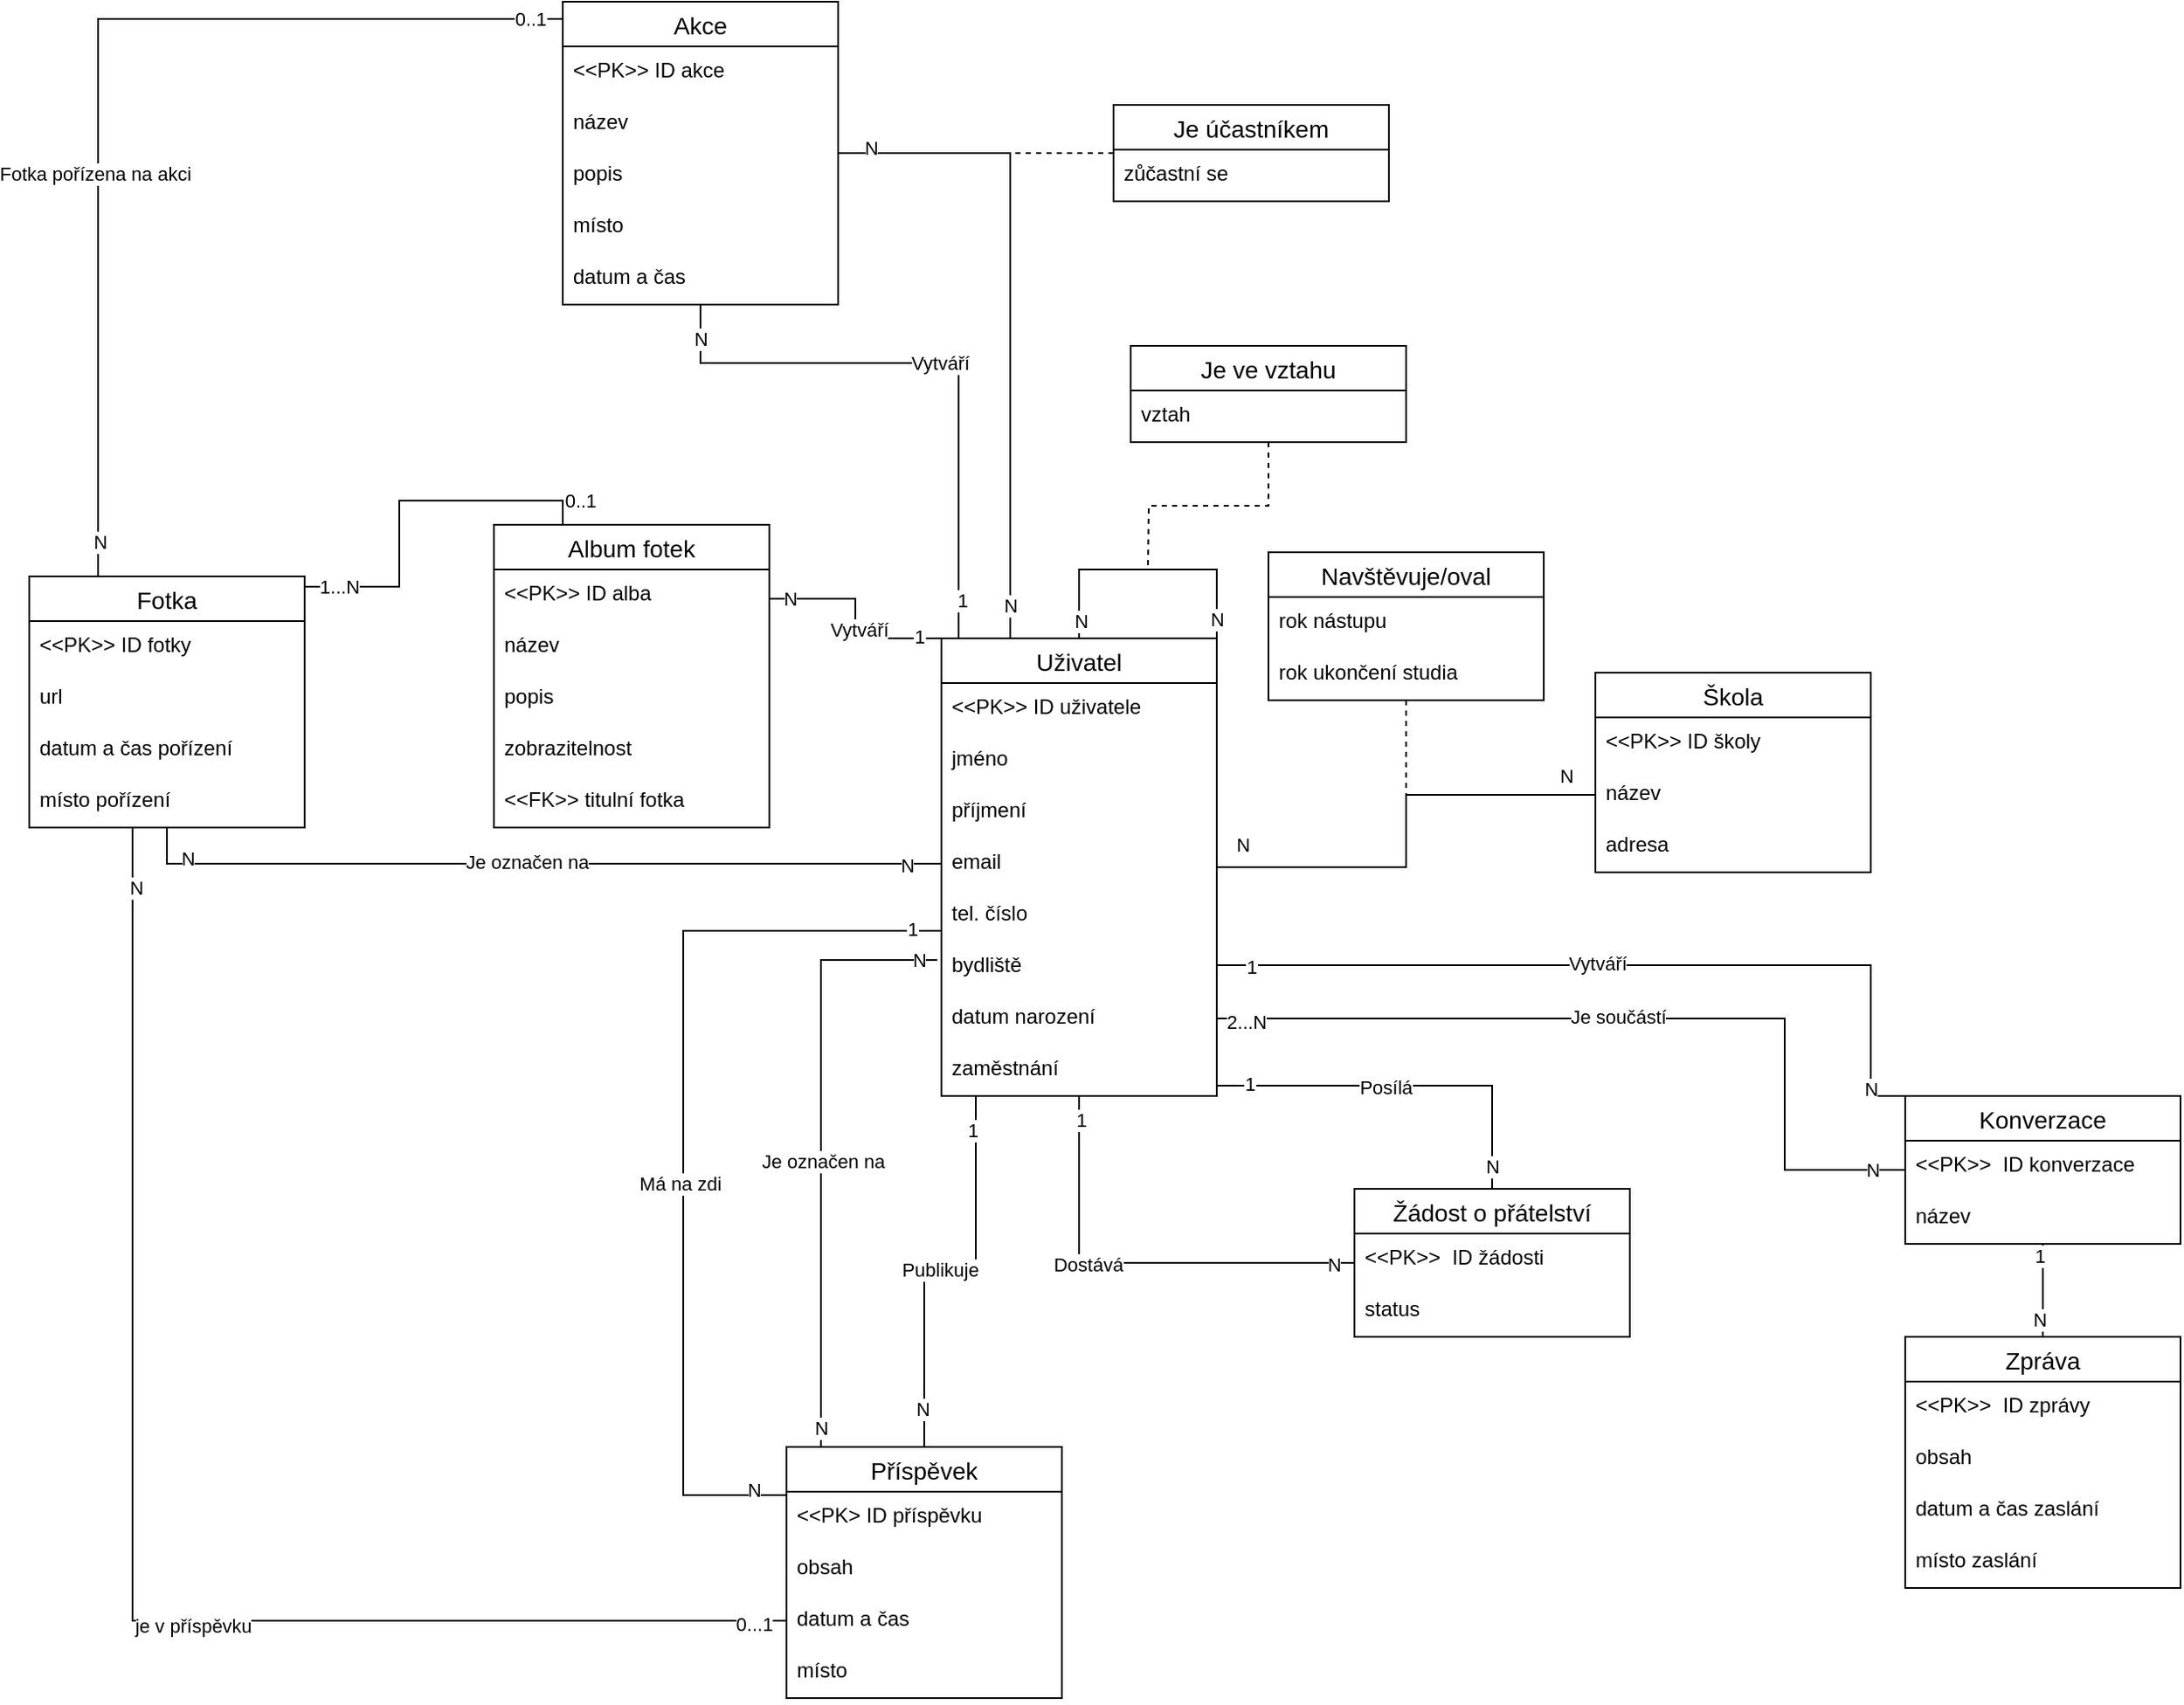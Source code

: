 <mxfile version="20.3.0" type="device"><diagram id="R2lEEEUBdFMjLlhIrx00" name="Page-1"><mxGraphModel dx="2069" dy="2099" grid="1" gridSize="10" guides="1" tooltips="1" connect="1" arrows="1" fold="1" page="1" pageScale="1" pageWidth="850" pageHeight="1100" math="0" shadow="0" extFonts="Permanent Marker^https://fonts.googleapis.com/css?family=Permanent+Marker"><root><mxCell id="0"/><mxCell id="1" parent="0"/><mxCell id="dJl0DLX7Oxz7wwz6UtBd-28" style="edgeStyle=orthogonalEdgeStyle;rounded=0;orthogonalLoop=1;jettySize=auto;html=1;endArrow=none;endFill=0;" parent="1" source="dJl0DLX7Oxz7wwz6UtBd-1" edge="1"><mxGeometry relative="1" as="geometry"><mxPoint x="200" y="160" as="targetPoint"/><Array as="points"><mxPoint x="120" y="120"/><mxPoint x="200" y="120"/></Array></mxGeometry></mxCell><mxCell id="dJl0DLX7Oxz7wwz6UtBd-29" value="N" style="edgeLabel;html=1;align=center;verticalAlign=middle;resizable=0;points=[];" parent="dJl0DLX7Oxz7wwz6UtBd-28" vertex="1" connectable="0"><mxGeometry x="-0.913" y="-1" relative="1" as="geometry"><mxPoint y="-3" as="offset"/></mxGeometry></mxCell><mxCell id="dJl0DLX7Oxz7wwz6UtBd-30" value="N" style="edgeLabel;html=1;align=center;verticalAlign=middle;resizable=0;points=[];" parent="dJl0DLX7Oxz7wwz6UtBd-28" vertex="1" connectable="0"><mxGeometry x="0.855" relative="1" as="geometry"><mxPoint as="offset"/></mxGeometry></mxCell><mxCell id="dJl0DLX7Oxz7wwz6UtBd-49" style="edgeStyle=orthogonalEdgeStyle;rounded=0;orthogonalLoop=1;jettySize=auto;html=1;entryX=0;entryY=0.5;entryDx=0;entryDy=0;endArrow=none;endFill=0;" parent="1" source="dJl0DLX7Oxz7wwz6UtBd-1" target="dJl0DLX7Oxz7wwz6UtBd-7" edge="1"><mxGeometry relative="1" as="geometry"/></mxCell><mxCell id="dJl0DLX7Oxz7wwz6UtBd-50" value="N" style="edgeLabel;html=1;align=center;verticalAlign=middle;resizable=0;points=[];" parent="dJl0DLX7Oxz7wwz6UtBd-49" vertex="1" connectable="0"><mxGeometry x="0.806" y="3" relative="1" as="geometry"><mxPoint x="8" y="-8" as="offset"/></mxGeometry></mxCell><mxCell id="dJl0DLX7Oxz7wwz6UtBd-51" value="N" style="edgeLabel;html=1;align=center;verticalAlign=middle;resizable=0;points=[];" parent="dJl0DLX7Oxz7wwz6UtBd-49" vertex="1" connectable="0"><mxGeometry x="-0.891" y="2" relative="1" as="geometry"><mxPoint y="-11" as="offset"/></mxGeometry></mxCell><mxCell id="dJl0DLX7Oxz7wwz6UtBd-1" value="Uživatel" style="swimlane;fontStyle=0;childLayout=stackLayout;horizontal=1;startSize=26;horizontalStack=0;resizeParent=1;resizeParentMax=0;resizeLast=0;collapsible=1;marginBottom=0;align=center;fontSize=14;" parent="1" vertex="1"><mxGeometry x="40" y="160" width="160" height="266" as="geometry"/></mxCell><mxCell id="dJl0DLX7Oxz7wwz6UtBd-2" value="&lt;&lt;PK&gt;&gt; ID uživatele" style="text;strokeColor=none;fillColor=none;spacingLeft=4;spacingRight=4;overflow=hidden;rotatable=0;points=[[0,0.5],[1,0.5]];portConstraint=eastwest;fontSize=12;" parent="dJl0DLX7Oxz7wwz6UtBd-1" vertex="1"><mxGeometry y="26" width="160" height="30" as="geometry"/></mxCell><mxCell id="dJl0DLX7Oxz7wwz6UtBd-4" value="jméno&#10;" style="text;strokeColor=none;fillColor=none;spacingLeft=4;spacingRight=4;overflow=hidden;rotatable=0;points=[[0,0.5],[1,0.5]];portConstraint=eastwest;fontSize=12;" parent="dJl0DLX7Oxz7wwz6UtBd-1" vertex="1"><mxGeometry y="56" width="160" height="30" as="geometry"/></mxCell><mxCell id="dJl0DLX7Oxz7wwz6UtBd-17" value="příjmení" style="text;strokeColor=none;fillColor=none;spacingLeft=4;spacingRight=4;overflow=hidden;rotatable=0;points=[[0,0.5],[1,0.5]];portConstraint=eastwest;fontSize=12;" parent="dJl0DLX7Oxz7wwz6UtBd-1" vertex="1"><mxGeometry y="86" width="160" height="30" as="geometry"/></mxCell><mxCell id="dJl0DLX7Oxz7wwz6UtBd-18" value="email" style="text;strokeColor=none;fillColor=none;spacingLeft=4;spacingRight=4;overflow=hidden;rotatable=0;points=[[0,0.5],[1,0.5]];portConstraint=eastwest;fontSize=12;" parent="dJl0DLX7Oxz7wwz6UtBd-1" vertex="1"><mxGeometry y="116" width="160" height="30" as="geometry"/></mxCell><mxCell id="dJl0DLX7Oxz7wwz6UtBd-19" value="tel. číslo" style="text;strokeColor=none;fillColor=none;spacingLeft=4;spacingRight=4;overflow=hidden;rotatable=0;points=[[0,0.5],[1,0.5]];portConstraint=eastwest;fontSize=12;" parent="dJl0DLX7Oxz7wwz6UtBd-1" vertex="1"><mxGeometry y="146" width="160" height="30" as="geometry"/></mxCell><mxCell id="dJl0DLX7Oxz7wwz6UtBd-20" value="bydliště" style="text;strokeColor=none;fillColor=none;spacingLeft=4;spacingRight=4;overflow=hidden;rotatable=0;points=[[0,0.5],[1,0.5]];portConstraint=eastwest;fontSize=12;" parent="dJl0DLX7Oxz7wwz6UtBd-1" vertex="1"><mxGeometry y="176" width="160" height="30" as="geometry"/></mxCell><mxCell id="dJl0DLX7Oxz7wwz6UtBd-21" value="datum narození" style="text;strokeColor=none;fillColor=none;spacingLeft=4;spacingRight=4;overflow=hidden;rotatable=0;points=[[0,0.5],[1,0.5]];portConstraint=eastwest;fontSize=12;" parent="dJl0DLX7Oxz7wwz6UtBd-1" vertex="1"><mxGeometry y="206" width="160" height="30" as="geometry"/></mxCell><mxCell id="dJl0DLX7Oxz7wwz6UtBd-22" value="zaměstnání" style="text;strokeColor=none;fillColor=none;spacingLeft=4;spacingRight=4;overflow=hidden;rotatable=0;points=[[0,0.5],[1,0.5]];portConstraint=eastwest;fontSize=12;" parent="dJl0DLX7Oxz7wwz6UtBd-1" vertex="1"><mxGeometry y="236" width="160" height="30" as="geometry"/></mxCell><mxCell id="dJl0DLX7Oxz7wwz6UtBd-5" value="Škola" style="swimlane;fontStyle=0;childLayout=stackLayout;horizontal=1;startSize=26;horizontalStack=0;resizeParent=1;resizeParentMax=0;resizeLast=0;collapsible=1;marginBottom=0;align=center;fontSize=14;" parent="1" vertex="1"><mxGeometry x="420" y="180" width="160" height="116" as="geometry"/></mxCell><mxCell id="dJl0DLX7Oxz7wwz6UtBd-6" value="&lt;&lt;PK&gt;&gt; ID školy" style="text;strokeColor=none;fillColor=none;spacingLeft=4;spacingRight=4;overflow=hidden;rotatable=0;points=[[0,0.5],[1,0.5]];portConstraint=eastwest;fontSize=12;" parent="dJl0DLX7Oxz7wwz6UtBd-5" vertex="1"><mxGeometry y="26" width="160" height="30" as="geometry"/></mxCell><mxCell id="dJl0DLX7Oxz7wwz6UtBd-7" value="název" style="text;strokeColor=none;fillColor=none;spacingLeft=4;spacingRight=4;overflow=hidden;rotatable=0;points=[[0,0.5],[1,0.5]];portConstraint=eastwest;fontSize=12;" parent="dJl0DLX7Oxz7wwz6UtBd-5" vertex="1"><mxGeometry y="56" width="160" height="30" as="geometry"/></mxCell><mxCell id="dJl0DLX7Oxz7wwz6UtBd-8" value="adresa" style="text;strokeColor=none;fillColor=none;spacingLeft=4;spacingRight=4;overflow=hidden;rotatable=0;points=[[0,0.5],[1,0.5]];portConstraint=eastwest;fontSize=12;" parent="dJl0DLX7Oxz7wwz6UtBd-5" vertex="1"><mxGeometry y="86" width="160" height="30" as="geometry"/></mxCell><mxCell id="dJl0DLX7Oxz7wwz6UtBd-60" style="edgeStyle=orthogonalEdgeStyle;rounded=0;orthogonalLoop=1;jettySize=auto;html=1;endArrow=none;endFill=0;" parent="1" source="dJl0DLX7Oxz7wwz6UtBd-13" target="dJl0DLX7Oxz7wwz6UtBd-1" edge="1"><mxGeometry relative="1" as="geometry"/></mxCell><mxCell id="dJl0DLX7Oxz7wwz6UtBd-66" value="Dostává" style="edgeLabel;html=1;align=center;verticalAlign=middle;resizable=0;points=[];" parent="dJl0DLX7Oxz7wwz6UtBd-60" vertex="1" connectable="0"><mxGeometry x="0.209" y="1" relative="1" as="geometry"><mxPoint as="offset"/></mxGeometry></mxCell><mxCell id="dJl0DLX7Oxz7wwz6UtBd-67" value="1" style="edgeLabel;html=1;align=center;verticalAlign=middle;resizable=0;points=[];" parent="dJl0DLX7Oxz7wwz6UtBd-60" vertex="1" connectable="0"><mxGeometry x="0.896" y="-1" relative="1" as="geometry"><mxPoint as="offset"/></mxGeometry></mxCell><mxCell id="dJl0DLX7Oxz7wwz6UtBd-68" value="N" style="edgeLabel;html=1;align=center;verticalAlign=middle;resizable=0;points=[];" parent="dJl0DLX7Oxz7wwz6UtBd-60" vertex="1" connectable="0"><mxGeometry x="-0.905" y="1" relative="1" as="geometry"><mxPoint as="offset"/></mxGeometry></mxCell><mxCell id="dJl0DLX7Oxz7wwz6UtBd-61" style="edgeStyle=orthogonalEdgeStyle;rounded=0;orthogonalLoop=1;jettySize=auto;html=1;endArrow=none;endFill=0;" parent="1" source="dJl0DLX7Oxz7wwz6UtBd-13" target="dJl0DLX7Oxz7wwz6UtBd-1" edge="1"><mxGeometry relative="1" as="geometry"><Array as="points"><mxPoint x="360" y="420"/></Array></mxGeometry></mxCell><mxCell id="dJl0DLX7Oxz7wwz6UtBd-63" value="N" style="edgeLabel;html=1;align=center;verticalAlign=middle;resizable=0;points=[];" parent="dJl0DLX7Oxz7wwz6UtBd-61" vertex="1" connectable="0"><mxGeometry x="-0.883" relative="1" as="geometry"><mxPoint as="offset"/></mxGeometry></mxCell><mxCell id="dJl0DLX7Oxz7wwz6UtBd-64" value="1" style="edgeLabel;html=1;align=center;verticalAlign=middle;resizable=0;points=[];" parent="dJl0DLX7Oxz7wwz6UtBd-61" vertex="1" connectable="0"><mxGeometry x="0.834" y="-1" relative="1" as="geometry"><mxPoint as="offset"/></mxGeometry></mxCell><mxCell id="dJl0DLX7Oxz7wwz6UtBd-65" value="Posílá" style="edgeLabel;html=1;align=center;verticalAlign=middle;resizable=0;points=[];" parent="dJl0DLX7Oxz7wwz6UtBd-61" vertex="1" connectable="0"><mxGeometry x="0.114" y="1" relative="1" as="geometry"><mxPoint as="offset"/></mxGeometry></mxCell><mxCell id="dJl0DLX7Oxz7wwz6UtBd-13" value="Žádost o přátelství" style="swimlane;fontStyle=0;childLayout=stackLayout;horizontal=1;startSize=26;horizontalStack=0;resizeParent=1;resizeParentMax=0;resizeLast=0;collapsible=1;marginBottom=0;align=center;fontSize=14;" parent="1" vertex="1"><mxGeometry x="280" y="480" width="160" height="86" as="geometry"/></mxCell><mxCell id="dJl0DLX7Oxz7wwz6UtBd-15" value="&lt;&lt;PK&gt;&gt;  ID žádosti" style="text;strokeColor=none;fillColor=none;spacingLeft=4;spacingRight=4;overflow=hidden;rotatable=0;points=[[0,0.5],[1,0.5]];portConstraint=eastwest;fontSize=12;" parent="dJl0DLX7Oxz7wwz6UtBd-13" vertex="1"><mxGeometry y="26" width="160" height="30" as="geometry"/></mxCell><mxCell id="dJl0DLX7Oxz7wwz6UtBd-69" value="status" style="text;strokeColor=none;fillColor=none;spacingLeft=4;spacingRight=4;overflow=hidden;rotatable=0;points=[[0,0.5],[1,0.5]];portConstraint=eastwest;fontSize=12;" parent="dJl0DLX7Oxz7wwz6UtBd-13" vertex="1"><mxGeometry y="56" width="160" height="30" as="geometry"/></mxCell><mxCell id="dJl0DLX7Oxz7wwz6UtBd-46" style="edgeStyle=orthogonalEdgeStyle;rounded=0;orthogonalLoop=1;jettySize=auto;html=1;dashed=1;endArrow=none;endFill=0;" parent="1" source="dJl0DLX7Oxz7wwz6UtBd-42" edge="1"><mxGeometry relative="1" as="geometry"><mxPoint x="160" y="120" as="targetPoint"/></mxGeometry></mxCell><mxCell id="dJl0DLX7Oxz7wwz6UtBd-42" value="Je ve vztahu" style="swimlane;fontStyle=0;childLayout=stackLayout;horizontal=1;startSize=26;horizontalStack=0;resizeParent=1;resizeParentMax=0;resizeLast=0;collapsible=1;marginBottom=0;align=center;fontSize=14;" parent="1" vertex="1"><mxGeometry x="150" y="-10" width="160" height="56" as="geometry"/></mxCell><mxCell id="dJl0DLX7Oxz7wwz6UtBd-43" value="vztah" style="text;strokeColor=none;fillColor=none;spacingLeft=4;spacingRight=4;overflow=hidden;rotatable=0;points=[[0,0.5],[1,0.5]];portConstraint=eastwest;fontSize=12;" parent="dJl0DLX7Oxz7wwz6UtBd-42" vertex="1"><mxGeometry y="26" width="160" height="30" as="geometry"/></mxCell><mxCell id="dJl0DLX7Oxz7wwz6UtBd-58" style="edgeStyle=orthogonalEdgeStyle;rounded=0;orthogonalLoop=1;jettySize=auto;html=1;endArrow=none;endFill=0;dashed=1;" parent="1" source="dJl0DLX7Oxz7wwz6UtBd-54" edge="1"><mxGeometry relative="1" as="geometry"><mxPoint x="310" y="290" as="targetPoint"/></mxGeometry></mxCell><mxCell id="dJl0DLX7Oxz7wwz6UtBd-54" value="Navštěvuje/oval" style="swimlane;fontStyle=0;childLayout=stackLayout;horizontal=1;startSize=26;horizontalStack=0;resizeParent=1;resizeParentMax=0;resizeLast=0;collapsible=1;marginBottom=0;align=center;fontSize=14;" parent="1" vertex="1"><mxGeometry x="230" y="110" width="160" height="86" as="geometry"/></mxCell><mxCell id="dJl0DLX7Oxz7wwz6UtBd-55" value="rok nástupu" style="text;strokeColor=none;fillColor=none;spacingLeft=4;spacingRight=4;overflow=hidden;rotatable=0;points=[[0,0.5],[1,0.5]];portConstraint=eastwest;fontSize=12;" parent="dJl0DLX7Oxz7wwz6UtBd-54" vertex="1"><mxGeometry y="26" width="160" height="30" as="geometry"/></mxCell><mxCell id="dJl0DLX7Oxz7wwz6UtBd-56" value="rok ukončení studia" style="text;strokeColor=none;fillColor=none;spacingLeft=4;spacingRight=4;overflow=hidden;rotatable=0;points=[[0,0.5],[1,0.5]];portConstraint=eastwest;fontSize=12;" parent="dJl0DLX7Oxz7wwz6UtBd-54" vertex="1"><mxGeometry y="56" width="160" height="30" as="geometry"/></mxCell><mxCell id="dJl0DLX7Oxz7wwz6UtBd-76" style="edgeStyle=orthogonalEdgeStyle;rounded=0;orthogonalLoop=1;jettySize=auto;html=1;endArrow=none;endFill=0;" parent="1" source="dJl0DLX7Oxz7wwz6UtBd-71" target="dJl0DLX7Oxz7wwz6UtBd-1" edge="1"><mxGeometry relative="1" as="geometry"><Array as="points"><mxPoint x="30" y="528"/><mxPoint x="60" y="528"/></Array></mxGeometry></mxCell><mxCell id="dJl0DLX7Oxz7wwz6UtBd-77" value="1" style="edgeLabel;html=1;align=center;verticalAlign=middle;resizable=0;points=[];" parent="dJl0DLX7Oxz7wwz6UtBd-76" vertex="1" connectable="0"><mxGeometry x="0.831" y="2" relative="1" as="geometry"><mxPoint as="offset"/></mxGeometry></mxCell><mxCell id="dJl0DLX7Oxz7wwz6UtBd-78" value="N" style="edgeLabel;html=1;align=center;verticalAlign=middle;resizable=0;points=[];" parent="dJl0DLX7Oxz7wwz6UtBd-76" vertex="1" connectable="0"><mxGeometry x="-0.809" y="1" relative="1" as="geometry"><mxPoint as="offset"/></mxGeometry></mxCell><mxCell id="dJl0DLX7Oxz7wwz6UtBd-79" value="Publikuje" style="edgeLabel;html=1;align=center;verticalAlign=middle;resizable=0;points=[];" parent="dJl0DLX7Oxz7wwz6UtBd-76" vertex="1" connectable="0"><mxGeometry x="-0.057" y="1" relative="1" as="geometry"><mxPoint as="offset"/></mxGeometry></mxCell><mxCell id="dJl0DLX7Oxz7wwz6UtBd-81" style="edgeStyle=orthogonalEdgeStyle;rounded=0;orthogonalLoop=1;jettySize=auto;html=1;endArrow=none;endFill=0;" parent="1" source="dJl0DLX7Oxz7wwz6UtBd-71" target="dJl0DLX7Oxz7wwz6UtBd-1" edge="1"><mxGeometry relative="1" as="geometry"><Array as="points"><mxPoint x="-110" y="658"/><mxPoint x="-110" y="330"/></Array></mxGeometry></mxCell><mxCell id="dJl0DLX7Oxz7wwz6UtBd-83" value="1" style="edgeLabel;html=1;align=center;verticalAlign=middle;resizable=0;points=[];" parent="dJl0DLX7Oxz7wwz6UtBd-81" vertex="1" connectable="0"><mxGeometry x="0.935" y="1" relative="1" as="geometry"><mxPoint as="offset"/></mxGeometry></mxCell><mxCell id="dJl0DLX7Oxz7wwz6UtBd-84" value="N" style="edgeLabel;html=1;align=center;verticalAlign=middle;resizable=0;points=[];" parent="dJl0DLX7Oxz7wwz6UtBd-81" vertex="1" connectable="0"><mxGeometry x="-0.93" y="-3" relative="1" as="geometry"><mxPoint as="offset"/></mxGeometry></mxCell><mxCell id="dJl0DLX7Oxz7wwz6UtBd-85" value="Má na zdi" style="edgeLabel;html=1;align=center;verticalAlign=middle;resizable=0;points=[];" parent="dJl0DLX7Oxz7wwz6UtBd-81" vertex="1" connectable="0"><mxGeometry x="-0.105" y="2" relative="1" as="geometry"><mxPoint as="offset"/></mxGeometry></mxCell><mxCell id="dJl0DLX7Oxz7wwz6UtBd-86" style="edgeStyle=orthogonalEdgeStyle;rounded=0;orthogonalLoop=1;jettySize=auto;html=1;entryX=-0.015;entryY=0.367;entryDx=0;entryDy=0;entryPerimeter=0;endArrow=none;endFill=0;" parent="1" source="dJl0DLX7Oxz7wwz6UtBd-71" target="dJl0DLX7Oxz7wwz6UtBd-20" edge="1"><mxGeometry relative="1" as="geometry"><Array as="points"><mxPoint x="-30" y="347"/></Array></mxGeometry></mxCell><mxCell id="dJl0DLX7Oxz7wwz6UtBd-87" value="N" style="edgeLabel;html=1;align=center;verticalAlign=middle;resizable=0;points=[];" parent="dJl0DLX7Oxz7wwz6UtBd-86" vertex="1" connectable="0"><mxGeometry x="0.939" relative="1" as="geometry"><mxPoint as="offset"/></mxGeometry></mxCell><mxCell id="dJl0DLX7Oxz7wwz6UtBd-88" value="N" style="edgeLabel;html=1;align=center;verticalAlign=middle;resizable=0;points=[];" parent="dJl0DLX7Oxz7wwz6UtBd-86" vertex="1" connectable="0"><mxGeometry x="-0.937" relative="1" as="geometry"><mxPoint as="offset"/></mxGeometry></mxCell><mxCell id="dJl0DLX7Oxz7wwz6UtBd-89" value="Je označen na" style="edgeLabel;html=1;align=center;verticalAlign=middle;resizable=0;points=[];" parent="dJl0DLX7Oxz7wwz6UtBd-86" vertex="1" connectable="0"><mxGeometry x="-0.052" y="-1" relative="1" as="geometry"><mxPoint as="offset"/></mxGeometry></mxCell><mxCell id="dJl0DLX7Oxz7wwz6UtBd-71" value="Příspěvek" style="swimlane;fontStyle=0;childLayout=stackLayout;horizontal=1;startSize=26;horizontalStack=0;resizeParent=1;resizeParentMax=0;resizeLast=0;collapsible=1;marginBottom=0;align=center;fontSize=14;" parent="1" vertex="1"><mxGeometry x="-50" y="630" width="160" height="146" as="geometry"/></mxCell><mxCell id="dJl0DLX7Oxz7wwz6UtBd-72" value="&lt;&lt;PK&gt; ID příspěvku" style="text;strokeColor=none;fillColor=none;spacingLeft=4;spacingRight=4;overflow=hidden;rotatable=0;points=[[0,0.5],[1,0.5]];portConstraint=eastwest;fontSize=12;" parent="dJl0DLX7Oxz7wwz6UtBd-71" vertex="1"><mxGeometry y="26" width="160" height="30" as="geometry"/></mxCell><mxCell id="dJl0DLX7Oxz7wwz6UtBd-93" value="obsah" style="text;strokeColor=none;fillColor=none;spacingLeft=4;spacingRight=4;overflow=hidden;rotatable=0;points=[[0,0.5],[1,0.5]];portConstraint=eastwest;fontSize=12;" parent="dJl0DLX7Oxz7wwz6UtBd-71" vertex="1"><mxGeometry y="56" width="160" height="30" as="geometry"/></mxCell><mxCell id="dJl0DLX7Oxz7wwz6UtBd-94" value="datum a čas" style="text;strokeColor=none;fillColor=none;spacingLeft=4;spacingRight=4;overflow=hidden;rotatable=0;points=[[0,0.5],[1,0.5]];portConstraint=eastwest;fontSize=12;" parent="dJl0DLX7Oxz7wwz6UtBd-71" vertex="1"><mxGeometry y="86" width="160" height="30" as="geometry"/></mxCell><mxCell id="dJl0DLX7Oxz7wwz6UtBd-95" value="místo" style="text;strokeColor=none;fillColor=none;spacingLeft=4;spacingRight=4;overflow=hidden;rotatable=0;points=[[0,0.5],[1,0.5]];portConstraint=eastwest;fontSize=12;" parent="dJl0DLX7Oxz7wwz6UtBd-71" vertex="1"><mxGeometry y="116" width="160" height="30" as="geometry"/></mxCell><mxCell id="dJl0DLX7Oxz7wwz6UtBd-103" style="edgeStyle=orthogonalEdgeStyle;rounded=0;orthogonalLoop=1;jettySize=auto;html=1;endArrow=none;endFill=0;" parent="1" source="dJl0DLX7Oxz7wwz6UtBd-100" target="dJl0DLX7Oxz7wwz6UtBd-1" edge="1"><mxGeometry relative="1" as="geometry"><Array as="points"><mxPoint x="-10" y="137"/><mxPoint x="-10" y="160"/></Array></mxGeometry></mxCell><mxCell id="dJl0DLX7Oxz7wwz6UtBd-110" value="N" style="edgeLabel;html=1;align=center;verticalAlign=middle;resizable=0;points=[];" parent="dJl0DLX7Oxz7wwz6UtBd-103" vertex="1" connectable="0"><mxGeometry x="-0.802" relative="1" as="geometry"><mxPoint as="offset"/></mxGeometry></mxCell><mxCell id="dJl0DLX7Oxz7wwz6UtBd-112" value="1" style="edgeLabel;html=1;align=center;verticalAlign=middle;resizable=0;points=[];" parent="dJl0DLX7Oxz7wwz6UtBd-103" vertex="1" connectable="0"><mxGeometry x="0.778" y="1" relative="1" as="geometry"><mxPoint as="offset"/></mxGeometry></mxCell><mxCell id="Sk-mAd5Xaj9UqnqmIyhn-1" value="Vytváří" style="edgeLabel;html=1;align=center;verticalAlign=middle;resizable=0;points=[];" parent="dJl0DLX7Oxz7wwz6UtBd-103" vertex="1" connectable="0"><mxGeometry x="0.1" y="2" relative="1" as="geometry"><mxPoint as="offset"/></mxGeometry></mxCell><mxCell id="dJl0DLX7Oxz7wwz6UtBd-100" value="Album fotek" style="swimlane;fontStyle=0;childLayout=stackLayout;horizontal=1;startSize=26;horizontalStack=0;resizeParent=1;resizeParentMax=0;resizeLast=0;collapsible=1;marginBottom=0;align=center;fontSize=14;" parent="1" vertex="1"><mxGeometry x="-220" y="94" width="160" height="176" as="geometry"/></mxCell><mxCell id="dJl0DLX7Oxz7wwz6UtBd-101" value="&lt;&lt;PK&gt;&gt; ID alba" style="text;strokeColor=none;fillColor=none;spacingLeft=4;spacingRight=4;overflow=hidden;rotatable=0;points=[[0,0.5],[1,0.5]];portConstraint=eastwest;fontSize=12;" parent="dJl0DLX7Oxz7wwz6UtBd-100" vertex="1"><mxGeometry y="26" width="160" height="30" as="geometry"/></mxCell><mxCell id="dJl0DLX7Oxz7wwz6UtBd-102" value="název" style="text;strokeColor=none;fillColor=none;spacingLeft=4;spacingRight=4;overflow=hidden;rotatable=0;points=[[0,0.5],[1,0.5]];portConstraint=eastwest;fontSize=12;" parent="dJl0DLX7Oxz7wwz6UtBd-100" vertex="1"><mxGeometry y="56" width="160" height="30" as="geometry"/></mxCell><mxCell id="dJl0DLX7Oxz7wwz6UtBd-105" value="popis" style="text;strokeColor=none;fillColor=none;spacingLeft=4;spacingRight=4;overflow=hidden;rotatable=0;points=[[0,0.5],[1,0.5]];portConstraint=eastwest;fontSize=12;" parent="dJl0DLX7Oxz7wwz6UtBd-100" vertex="1"><mxGeometry y="86" width="160" height="30" as="geometry"/></mxCell><mxCell id="dJl0DLX7Oxz7wwz6UtBd-106" value="zobrazitelnost" style="text;strokeColor=none;fillColor=none;spacingLeft=4;spacingRight=4;overflow=hidden;rotatable=0;points=[[0,0.5],[1,0.5]];portConstraint=eastwest;fontSize=12;" parent="dJl0DLX7Oxz7wwz6UtBd-100" vertex="1"><mxGeometry y="116" width="160" height="30" as="geometry"/></mxCell><mxCell id="dJl0DLX7Oxz7wwz6UtBd-136" value="&lt;&lt;FK&gt;&gt; titulní fotka" style="text;strokeColor=none;fillColor=none;spacingLeft=4;spacingRight=4;overflow=hidden;rotatable=0;points=[[0,0.5],[1,0.5]];portConstraint=eastwest;fontSize=12;" parent="dJl0DLX7Oxz7wwz6UtBd-100" vertex="1"><mxGeometry y="146" width="160" height="30" as="geometry"/></mxCell><mxCell id="dJl0DLX7Oxz7wwz6UtBd-122" style="edgeStyle=orthogonalEdgeStyle;rounded=0;orthogonalLoop=1;jettySize=auto;html=1;entryX=0.25;entryY=0;entryDx=0;entryDy=0;endArrow=none;endFill=0;" parent="1" source="dJl0DLX7Oxz7wwz6UtBd-114" target="dJl0DLX7Oxz7wwz6UtBd-100" edge="1"><mxGeometry relative="1" as="geometry"><Array as="points"><mxPoint x="-275" y="130"/><mxPoint x="-275" y="80"/><mxPoint x="-180" y="80"/></Array></mxGeometry></mxCell><mxCell id="dJl0DLX7Oxz7wwz6UtBd-124" value="0..1" style="edgeLabel;html=1;align=center;verticalAlign=middle;resizable=0;points=[];" parent="dJl0DLX7Oxz7wwz6UtBd-122" vertex="1" connectable="0"><mxGeometry x="0.943" y="1" relative="1" as="geometry"><mxPoint x="9" y="-8" as="offset"/></mxGeometry></mxCell><mxCell id="dJl0DLX7Oxz7wwz6UtBd-125" value="1...N" style="edgeLabel;html=1;align=center;verticalAlign=middle;resizable=0;points=[];" parent="dJl0DLX7Oxz7wwz6UtBd-122" vertex="1" connectable="0"><mxGeometry x="-0.944" relative="1" as="geometry"><mxPoint x="14" as="offset"/></mxGeometry></mxCell><mxCell id="dJl0DLX7Oxz7wwz6UtBd-158" style="edgeStyle=orthogonalEdgeStyle;rounded=0;orthogonalLoop=1;jettySize=auto;html=1;entryX=0.125;entryY=0.057;entryDx=0;entryDy=0;entryPerimeter=0;endArrow=none;endFill=0;" parent="1" source="dJl0DLX7Oxz7wwz6UtBd-114" target="dJl0DLX7Oxz7wwz6UtBd-137" edge="1"><mxGeometry relative="1" as="geometry"><Array as="points"><mxPoint x="-450" y="-200"/></Array></mxGeometry></mxCell><mxCell id="dJl0DLX7Oxz7wwz6UtBd-159" value="0..1" style="edgeLabel;html=1;align=center;verticalAlign=middle;resizable=0;points=[];" parent="dJl0DLX7Oxz7wwz6UtBd-158" vertex="1" connectable="0"><mxGeometry x="0.873" relative="1" as="geometry"><mxPoint as="offset"/></mxGeometry></mxCell><mxCell id="dJl0DLX7Oxz7wwz6UtBd-160" value="N" style="edgeLabel;html=1;align=center;verticalAlign=middle;resizable=0;points=[];" parent="dJl0DLX7Oxz7wwz6UtBd-158" vertex="1" connectable="0"><mxGeometry x="-0.937" y="-1" relative="1" as="geometry"><mxPoint y="-1" as="offset"/></mxGeometry></mxCell><mxCell id="dJl0DLX7Oxz7wwz6UtBd-161" value="Fotka pořízena na akci" style="edgeLabel;html=1;align=center;verticalAlign=middle;resizable=0;points=[];" parent="dJl0DLX7Oxz7wwz6UtBd-158" vertex="1" connectable="0"><mxGeometry x="-0.236" y="2" relative="1" as="geometry"><mxPoint as="offset"/></mxGeometry></mxCell><mxCell id="Sk-mAd5Xaj9UqnqmIyhn-2" style="edgeStyle=orthogonalEdgeStyle;rounded=0;orthogonalLoop=1;jettySize=auto;html=1;entryX=0;entryY=0.5;entryDx=0;entryDy=0;endArrow=none;endFill=0;" parent="1" source="dJl0DLX7Oxz7wwz6UtBd-114" target="dJl0DLX7Oxz7wwz6UtBd-18" edge="1"><mxGeometry relative="1" as="geometry"/></mxCell><mxCell id="Sk-mAd5Xaj9UqnqmIyhn-3" value="N" style="edgeLabel;html=1;align=center;verticalAlign=middle;resizable=0;points=[];" parent="Sk-mAd5Xaj9UqnqmIyhn-2" vertex="1" connectable="0"><mxGeometry x="-0.862" y="3" relative="1" as="geometry"><mxPoint as="offset"/></mxGeometry></mxCell><mxCell id="Sk-mAd5Xaj9UqnqmIyhn-4" value="N" style="edgeLabel;html=1;align=center;verticalAlign=middle;resizable=0;points=[];" parent="Sk-mAd5Xaj9UqnqmIyhn-2" vertex="1" connectable="0"><mxGeometry x="0.86" y="-1" relative="1" as="geometry"><mxPoint x="13" as="offset"/></mxGeometry></mxCell><mxCell id="Sk-mAd5Xaj9UqnqmIyhn-5" value="Je označen na" style="edgeLabel;html=1;align=center;verticalAlign=middle;resizable=0;points=[];" parent="Sk-mAd5Xaj9UqnqmIyhn-2" vertex="1" connectable="0"><mxGeometry x="-0.023" y="1" relative="1" as="geometry"><mxPoint as="offset"/></mxGeometry></mxCell><mxCell id="dJl0DLX7Oxz7wwz6UtBd-114" value="Fotka" style="swimlane;fontStyle=0;childLayout=stackLayout;horizontal=1;startSize=26;horizontalStack=0;resizeParent=1;resizeParentMax=0;resizeLast=0;collapsible=1;marginBottom=0;align=center;fontSize=14;" parent="1" vertex="1"><mxGeometry x="-490" y="124" width="160" height="146" as="geometry"/></mxCell><mxCell id="dJl0DLX7Oxz7wwz6UtBd-115" value="&lt;&lt;PK&gt;&gt; ID fotky" style="text;strokeColor=none;fillColor=none;spacingLeft=4;spacingRight=4;overflow=hidden;rotatable=0;points=[[0,0.5],[1,0.5]];portConstraint=eastwest;fontSize=12;" parent="dJl0DLX7Oxz7wwz6UtBd-114" vertex="1"><mxGeometry y="26" width="160" height="30" as="geometry"/></mxCell><mxCell id="dJl0DLX7Oxz7wwz6UtBd-116" value="url" style="text;strokeColor=none;fillColor=none;spacingLeft=4;spacingRight=4;overflow=hidden;rotatable=0;points=[[0,0.5],[1,0.5]];portConstraint=eastwest;fontSize=12;" parent="dJl0DLX7Oxz7wwz6UtBd-114" vertex="1"><mxGeometry y="56" width="160" height="30" as="geometry"/></mxCell><mxCell id="dJl0DLX7Oxz7wwz6UtBd-118" value="datum a čas pořízení" style="text;strokeColor=none;fillColor=none;spacingLeft=4;spacingRight=4;overflow=hidden;rotatable=0;points=[[0,0.5],[1,0.5]];portConstraint=eastwest;fontSize=12;" parent="dJl0DLX7Oxz7wwz6UtBd-114" vertex="1"><mxGeometry y="86" width="160" height="30" as="geometry"/></mxCell><mxCell id="dJl0DLX7Oxz7wwz6UtBd-119" value="místo pořízení" style="text;strokeColor=none;fillColor=none;spacingLeft=4;spacingRight=4;overflow=hidden;rotatable=0;points=[[0,0.5],[1,0.5]];portConstraint=eastwest;fontSize=12;" parent="dJl0DLX7Oxz7wwz6UtBd-114" vertex="1"><mxGeometry y="116" width="160" height="30" as="geometry"/></mxCell><mxCell id="dJl0DLX7Oxz7wwz6UtBd-143" style="edgeStyle=orthogonalEdgeStyle;rounded=0;orthogonalLoop=1;jettySize=auto;html=1;endArrow=none;endFill=0;" parent="1" source="dJl0DLX7Oxz7wwz6UtBd-137" target="dJl0DLX7Oxz7wwz6UtBd-1" edge="1"><mxGeometry relative="1" as="geometry"><Array as="points"><mxPoint x="-100"/><mxPoint x="50"/></Array></mxGeometry></mxCell><mxCell id="dJl0DLX7Oxz7wwz6UtBd-146" value="N" style="edgeLabel;html=1;align=center;verticalAlign=middle;resizable=0;points=[];" parent="dJl0DLX7Oxz7wwz6UtBd-143" vertex="1" connectable="0"><mxGeometry x="-0.887" relative="1" as="geometry"><mxPoint as="offset"/></mxGeometry></mxCell><mxCell id="dJl0DLX7Oxz7wwz6UtBd-147" value="1" style="edgeLabel;html=1;align=center;verticalAlign=middle;resizable=0;points=[];" parent="dJl0DLX7Oxz7wwz6UtBd-143" vertex="1" connectable="0"><mxGeometry x="0.872" y="2" relative="1" as="geometry"><mxPoint as="offset"/></mxGeometry></mxCell><mxCell id="dJl0DLX7Oxz7wwz6UtBd-148" value="Vytváří" style="edgeLabel;html=1;align=center;verticalAlign=middle;resizable=0;points=[];" parent="dJl0DLX7Oxz7wwz6UtBd-143" vertex="1" connectable="0"><mxGeometry x="0.002" relative="1" as="geometry"><mxPoint as="offset"/></mxGeometry></mxCell><mxCell id="dJl0DLX7Oxz7wwz6UtBd-149" style="edgeStyle=orthogonalEdgeStyle;rounded=0;orthogonalLoop=1;jettySize=auto;html=1;entryX=0.188;entryY=0;entryDx=0;entryDy=0;entryPerimeter=0;endArrow=none;endFill=0;" parent="1" source="dJl0DLX7Oxz7wwz6UtBd-137" target="dJl0DLX7Oxz7wwz6UtBd-1" edge="1"><mxGeometry relative="1" as="geometry"><Array as="points"><mxPoint x="80" y="-122"/><mxPoint x="80" y="160"/></Array></mxGeometry></mxCell><mxCell id="dJl0DLX7Oxz7wwz6UtBd-150" value="N" style="edgeLabel;html=1;align=center;verticalAlign=middle;resizable=0;points=[];" parent="dJl0DLX7Oxz7wwz6UtBd-149" vertex="1" connectable="0"><mxGeometry x="0.852" relative="1" as="geometry"><mxPoint as="offset"/></mxGeometry></mxCell><mxCell id="dJl0DLX7Oxz7wwz6UtBd-151" value="N" style="edgeLabel;html=1;align=center;verticalAlign=middle;resizable=0;points=[];" parent="dJl0DLX7Oxz7wwz6UtBd-149" vertex="1" connectable="0"><mxGeometry x="-0.906" y="3" relative="1" as="geometry"><mxPoint as="offset"/></mxGeometry></mxCell><mxCell id="dJl0DLX7Oxz7wwz6UtBd-137" value="Akce" style="swimlane;fontStyle=0;childLayout=stackLayout;horizontal=1;startSize=26;horizontalStack=0;resizeParent=1;resizeParentMax=0;resizeLast=0;collapsible=1;marginBottom=0;align=center;fontSize=14;" parent="1" vertex="1"><mxGeometry x="-180" y="-210" width="160" height="176" as="geometry"/></mxCell><mxCell id="dJl0DLX7Oxz7wwz6UtBd-138" value="&lt;&lt;PK&gt;&gt; ID akce" style="text;strokeColor=none;fillColor=none;spacingLeft=4;spacingRight=4;overflow=hidden;rotatable=0;points=[[0,0.5],[1,0.5]];portConstraint=eastwest;fontSize=12;" parent="dJl0DLX7Oxz7wwz6UtBd-137" vertex="1"><mxGeometry y="26" width="160" height="30" as="geometry"/></mxCell><mxCell id="dJl0DLX7Oxz7wwz6UtBd-139" value="název" style="text;strokeColor=none;fillColor=none;spacingLeft=4;spacingRight=4;overflow=hidden;rotatable=0;points=[[0,0.5],[1,0.5]];portConstraint=eastwest;fontSize=12;" parent="dJl0DLX7Oxz7wwz6UtBd-137" vertex="1"><mxGeometry y="56" width="160" height="30" as="geometry"/></mxCell><mxCell id="dJl0DLX7Oxz7wwz6UtBd-140" value="popis" style="text;strokeColor=none;fillColor=none;spacingLeft=4;spacingRight=4;overflow=hidden;rotatable=0;points=[[0,0.5],[1,0.5]];portConstraint=eastwest;fontSize=12;" parent="dJl0DLX7Oxz7wwz6UtBd-137" vertex="1"><mxGeometry y="86" width="160" height="30" as="geometry"/></mxCell><mxCell id="dJl0DLX7Oxz7wwz6UtBd-141" value="místo" style="text;strokeColor=none;fillColor=none;spacingLeft=4;spacingRight=4;overflow=hidden;rotatable=0;points=[[0,0.5],[1,0.5]];portConstraint=eastwest;fontSize=12;" parent="dJl0DLX7Oxz7wwz6UtBd-137" vertex="1"><mxGeometry y="116" width="160" height="30" as="geometry"/></mxCell><mxCell id="dJl0DLX7Oxz7wwz6UtBd-142" value="datum a čas" style="text;strokeColor=none;fillColor=none;spacingLeft=4;spacingRight=4;overflow=hidden;rotatable=0;points=[[0,0.5],[1,0.5]];portConstraint=eastwest;fontSize=12;" parent="dJl0DLX7Oxz7wwz6UtBd-137" vertex="1"><mxGeometry y="146" width="160" height="30" as="geometry"/></mxCell><mxCell id="dJl0DLX7Oxz7wwz6UtBd-156" style="edgeStyle=orthogonalEdgeStyle;rounded=0;orthogonalLoop=1;jettySize=auto;html=1;endArrow=none;endFill=0;dashed=1;" parent="1" source="dJl0DLX7Oxz7wwz6UtBd-154" edge="1"><mxGeometry relative="1" as="geometry"><mxPoint x="80" y="-122" as="targetPoint"/></mxGeometry></mxCell><mxCell id="dJl0DLX7Oxz7wwz6UtBd-154" value="Je účastníkem" style="swimlane;fontStyle=0;childLayout=stackLayout;horizontal=1;startSize=26;horizontalStack=0;resizeParent=1;resizeParentMax=0;resizeLast=0;collapsible=1;marginBottom=0;align=center;fontSize=14;" parent="1" vertex="1"><mxGeometry x="140" y="-150" width="160" height="56" as="geometry"/></mxCell><mxCell id="dJl0DLX7Oxz7wwz6UtBd-155" value="zůčastní se" style="text;strokeColor=none;fillColor=none;spacingLeft=4;spacingRight=4;overflow=hidden;rotatable=0;points=[[0,0.5],[1,0.5]];portConstraint=eastwest;fontSize=12;" parent="dJl0DLX7Oxz7wwz6UtBd-154" vertex="1"><mxGeometry y="26" width="160" height="30" as="geometry"/></mxCell><mxCell id="dJl0DLX7Oxz7wwz6UtBd-162" style="edgeStyle=orthogonalEdgeStyle;rounded=0;orthogonalLoop=1;jettySize=auto;html=1;endArrow=none;endFill=0;entryX=0.5;entryY=0;entryDx=0;entryDy=0;" parent="1" target="dJl0DLX7Oxz7wwz6UtBd-163" edge="1"><mxGeometry relative="1" as="geometry"><mxPoint x="580" y="490" as="targetPoint"/><mxPoint x="200" y="350" as="sourcePoint"/><Array as="points"><mxPoint x="200" y="350"/><mxPoint x="580" y="350"/><mxPoint x="580" y="426"/></Array></mxGeometry></mxCell><mxCell id="dJl0DLX7Oxz7wwz6UtBd-166" value="N" style="edgeLabel;html=1;align=center;verticalAlign=middle;resizable=0;points=[];" parent="dJl0DLX7Oxz7wwz6UtBd-162" vertex="1" connectable="0"><mxGeometry x="0.626" relative="1" as="geometry"><mxPoint as="offset"/></mxGeometry></mxCell><mxCell id="dJl0DLX7Oxz7wwz6UtBd-167" value="1" style="edgeLabel;html=1;align=center;verticalAlign=middle;resizable=0;points=[];" parent="dJl0DLX7Oxz7wwz6UtBd-162" vertex="1" connectable="0"><mxGeometry x="-0.929" y="-1" relative="1" as="geometry"><mxPoint as="offset"/></mxGeometry></mxCell><mxCell id="dJl0DLX7Oxz7wwz6UtBd-168" value="Vytváří" style="edgeLabel;html=1;align=center;verticalAlign=middle;resizable=0;points=[];" parent="dJl0DLX7Oxz7wwz6UtBd-162" vertex="1" connectable="0"><mxGeometry x="-0.207" y="1" relative="1" as="geometry"><mxPoint as="offset"/></mxGeometry></mxCell><mxCell id="dJl0DLX7Oxz7wwz6UtBd-163" value="Konverzace" style="swimlane;fontStyle=0;childLayout=stackLayout;horizontal=1;startSize=26;horizontalStack=0;resizeParent=1;resizeParentMax=0;resizeLast=0;collapsible=1;marginBottom=0;align=center;fontSize=14;" parent="1" vertex="1"><mxGeometry x="600" y="426" width="160" height="86" as="geometry"/></mxCell><mxCell id="dJl0DLX7Oxz7wwz6UtBd-164" value="&lt;&lt;PK&gt;&gt;  ID konverzace" style="text;strokeColor=none;fillColor=none;spacingLeft=4;spacingRight=4;overflow=hidden;rotatable=0;points=[[0,0.5],[1,0.5]];portConstraint=eastwest;fontSize=12;" parent="dJl0DLX7Oxz7wwz6UtBd-163" vertex="1"><mxGeometry y="26" width="160" height="30" as="geometry"/></mxCell><mxCell id="Sk-mAd5Xaj9UqnqmIyhn-6" value="název" style="text;strokeColor=none;fillColor=none;spacingLeft=4;spacingRight=4;overflow=hidden;rotatable=0;points=[[0,0.5],[1,0.5]];portConstraint=eastwest;fontSize=12;" parent="dJl0DLX7Oxz7wwz6UtBd-163" vertex="1"><mxGeometry y="56" width="160" height="30" as="geometry"/></mxCell><mxCell id="dJl0DLX7Oxz7wwz6UtBd-169" style="edgeStyle=orthogonalEdgeStyle;rounded=0;orthogonalLoop=1;jettySize=auto;html=1;endArrow=none;endFill=0;" parent="1" source="dJl0DLX7Oxz7wwz6UtBd-21" target="dJl0DLX7Oxz7wwz6UtBd-163" edge="1"><mxGeometry relative="1" as="geometry"><Array as="points"><mxPoint x="530" y="381"/><mxPoint x="530" y="469"/></Array></mxGeometry></mxCell><mxCell id="dJl0DLX7Oxz7wwz6UtBd-170" value="N" style="edgeLabel;html=1;align=center;verticalAlign=middle;resizable=0;points=[];" parent="dJl0DLX7Oxz7wwz6UtBd-169" vertex="1" connectable="0"><mxGeometry x="0.92" y="-4" relative="1" as="geometry"><mxPoint y="-4" as="offset"/></mxGeometry></mxCell><mxCell id="dJl0DLX7Oxz7wwz6UtBd-171" value="2...N" style="edgeLabel;html=1;align=center;verticalAlign=middle;resizable=0;points=[];" parent="dJl0DLX7Oxz7wwz6UtBd-169" vertex="1" connectable="0"><mxGeometry x="-0.931" y="-2" relative="1" as="geometry"><mxPoint as="offset"/></mxGeometry></mxCell><mxCell id="dJl0DLX7Oxz7wwz6UtBd-172" value="Je součástí" style="edgeLabel;html=1;align=center;verticalAlign=middle;resizable=0;points=[];" parent="dJl0DLX7Oxz7wwz6UtBd-169" vertex="1" connectable="0"><mxGeometry x="-0.048" y="-4" relative="1" as="geometry"><mxPoint y="-5" as="offset"/></mxGeometry></mxCell><mxCell id="dJl0DLX7Oxz7wwz6UtBd-175" style="edgeStyle=orthogonalEdgeStyle;rounded=0;orthogonalLoop=1;jettySize=auto;html=1;endArrow=none;endFill=0;" parent="1" source="dJl0DLX7Oxz7wwz6UtBd-173" target="dJl0DLX7Oxz7wwz6UtBd-163" edge="1"><mxGeometry relative="1" as="geometry"/></mxCell><mxCell id="dJl0DLX7Oxz7wwz6UtBd-176" value="&lt;span style=&quot;color: rgba(0, 0, 0, 0); font-family: monospace; font-size: 0px; text-align: start;&quot;&gt;%3CmxGraphModel%3E%3Croot%3E%3CmxCell%20id%3D%220%22%2F%3E%3CmxCell%20id%3D%221%22%20parent%3D%220%22%2F%3E%3CmxCell%20id%3D%222%22%20value%3D%22N%22%20style%3D%22edgeLabel%3Bhtml%3D1%3Balign%3Dcenter%3BverticalAlign%3Dmiddle%3Bresizable%3D0%3Bpoints%3D%5B%5D%3B%22%20vertex%3D%221%22%20connectable%3D%220%22%20parent%3D%221%22%3E%3CmxGeometry%20x%3D%22580.0%22%20y%3D%22422.105%22%20as%3D%22geometry%22%2F%3E%3C%2FmxCell%3E%3C%2Froot%3E%3C%2FmxGraphModel%&lt;/span&gt;" style="edgeLabel;html=1;align=center;verticalAlign=middle;resizable=0;points=[];" parent="dJl0DLX7Oxz7wwz6UtBd-175" vertex="1" connectable="0"><mxGeometry x="0.728" y="1" relative="1" as="geometry"><mxPoint as="offset"/></mxGeometry></mxCell><mxCell id="dJl0DLX7Oxz7wwz6UtBd-177" value="1" style="edgeLabel;html=1;align=center;verticalAlign=middle;resizable=0;points=[];" parent="dJl0DLX7Oxz7wwz6UtBd-175" vertex="1" connectable="0"><mxGeometry x="0.753" y="2" relative="1" as="geometry"><mxPoint as="offset"/></mxGeometry></mxCell><mxCell id="dJl0DLX7Oxz7wwz6UtBd-178" value="N" style="edgeLabel;html=1;align=center;verticalAlign=middle;resizable=0;points=[];" parent="dJl0DLX7Oxz7wwz6UtBd-175" vertex="1" connectable="0"><mxGeometry x="-0.638" y="2" relative="1" as="geometry"><mxPoint as="offset"/></mxGeometry></mxCell><mxCell id="dJl0DLX7Oxz7wwz6UtBd-173" value="Zpráva" style="swimlane;fontStyle=0;childLayout=stackLayout;horizontal=1;startSize=26;horizontalStack=0;resizeParent=1;resizeParentMax=0;resizeLast=0;collapsible=1;marginBottom=0;align=center;fontSize=14;" parent="1" vertex="1"><mxGeometry x="600" y="566" width="160" height="146" as="geometry"/></mxCell><mxCell id="dJl0DLX7Oxz7wwz6UtBd-174" value="&lt;&lt;PK&gt;&gt;  ID zprávy" style="text;strokeColor=none;fillColor=none;spacingLeft=4;spacingRight=4;overflow=hidden;rotatable=0;points=[[0,0.5],[1,0.5]];portConstraint=eastwest;fontSize=12;" parent="dJl0DLX7Oxz7wwz6UtBd-173" vertex="1"><mxGeometry y="26" width="160" height="30" as="geometry"/></mxCell><mxCell id="dJl0DLX7Oxz7wwz6UtBd-181" value="obsah" style="text;strokeColor=none;fillColor=none;spacingLeft=4;spacingRight=4;overflow=hidden;rotatable=0;points=[[0,0.5],[1,0.5]];portConstraint=eastwest;fontSize=12;" parent="dJl0DLX7Oxz7wwz6UtBd-173" vertex="1"><mxGeometry y="56" width="160" height="30" as="geometry"/></mxCell><mxCell id="dJl0DLX7Oxz7wwz6UtBd-183" value="datum a čas zaslání" style="text;strokeColor=none;fillColor=none;spacingLeft=4;spacingRight=4;overflow=hidden;rotatable=0;points=[[0,0.5],[1,0.5]];portConstraint=eastwest;fontSize=12;" parent="dJl0DLX7Oxz7wwz6UtBd-173" vertex="1"><mxGeometry y="86" width="160" height="30" as="geometry"/></mxCell><mxCell id="dJl0DLX7Oxz7wwz6UtBd-184" value="místo zaslání" style="text;strokeColor=none;fillColor=none;spacingLeft=4;spacingRight=4;overflow=hidden;rotatable=0;points=[[0,0.5],[1,0.5]];portConstraint=eastwest;fontSize=12;" parent="dJl0DLX7Oxz7wwz6UtBd-173" vertex="1"><mxGeometry y="116" width="160" height="30" as="geometry"/></mxCell><mxCell id="rUJGyAAk-wy_G0diqoR6-1" style="edgeStyle=orthogonalEdgeStyle;rounded=0;orthogonalLoop=1;jettySize=auto;html=1;entryX=0;entryY=0.5;entryDx=0;entryDy=0;endArrow=none;endFill=0;" parent="1" source="dJl0DLX7Oxz7wwz6UtBd-119" target="dJl0DLX7Oxz7wwz6UtBd-94" edge="1"><mxGeometry relative="1" as="geometry"><Array as="points"><mxPoint x="-430" y="731"/></Array></mxGeometry></mxCell><mxCell id="rUJGyAAk-wy_G0diqoR6-2" value="N" style="edgeLabel;html=1;align=center;verticalAlign=middle;resizable=0;points=[];" parent="rUJGyAAk-wy_G0diqoR6-1" vertex="1" connectable="0"><mxGeometry x="-0.917" y="2" relative="1" as="geometry"><mxPoint as="offset"/></mxGeometry></mxCell><mxCell id="rUJGyAAk-wy_G0diqoR6-3" value="0...1" style="edgeLabel;html=1;align=center;verticalAlign=middle;resizable=0;points=[];" parent="rUJGyAAk-wy_G0diqoR6-1" vertex="1" connectable="0"><mxGeometry x="0.954" y="-2" relative="1" as="geometry"><mxPoint as="offset"/></mxGeometry></mxCell><mxCell id="rUJGyAAk-wy_G0diqoR6-4" value="je v příspěvku" style="edgeLabel;html=1;align=center;verticalAlign=middle;resizable=0;points=[];" parent="rUJGyAAk-wy_G0diqoR6-1" vertex="1" connectable="0"><mxGeometry x="0.18" y="-3" relative="1" as="geometry"><mxPoint as="offset"/></mxGeometry></mxCell></root></mxGraphModel></diagram></mxfile>